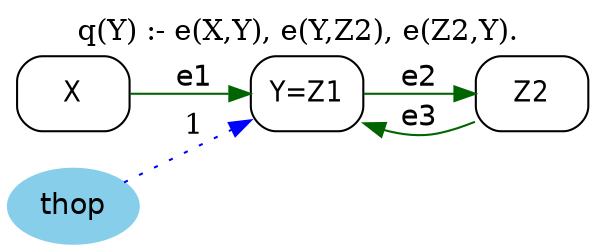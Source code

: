strict digraph G {
	graph [bb="0,0,269.19,113",
		label="q(Y) :- e(X,Y), e(Y,Z2), e(Z2,Y).",
		labelloc=t,
		lheight=0.21,
		lp="134.6,101.5",
		lwidth=2.62,
		rankdir=LR
	];
	node [label="\N"];
	X	 [fontname="Helvetica-Narrow",
		height=0.5,
		pos="28.597,72",
		shape=box,
		style=rounded,
		width=0.75];
	Y	 [fontname="Helvetica-Narrow",
		height=0.5,
		label="Y=Z1",
		pos="136.19,72",
		shape=box,
		style=rounded,
		width=0.75];
	X -> Y	 [color=darkgreen,
		fontname=helvetica,
		label=e1,
		lp="83.195,79.5",
		pos="e,109.05,72 55.749,72 68.747,72 84.521,72 98.646,72"];
	Z2	 [fontname="Helvetica-Narrow",
		height=0.5,
		pos="242.19,72",
		shape=box,
		style=rounded,
		width=0.75];
	Y -> Z2	 [color=darkgreen,
		fontname=helvetica,
		label=e2,
		lp="189.19,79.5",
		pos="e,214.85,72 163.22,72 175.83,72 191.05,72 204.74,72"];
	Z2 -> Y	 [color=darkgreen,
		fontname=helvetica,
		label=e3,
		lp="189.19,60.5",
		pos="e,163.24,58.541 215.18,57.438 204.69,53.417 192.5,50.711 181.19,53 178.39,53.568 175.54,54.316 172.71,55.188"];
	thop	 [color=skyblue,
		fillcolor=skyblue,
		fontname=helvetica,
		height=0.5,
		pos="28.597,18",
		shape=oval,
		style="filled,rounded",
		width=0.79437];
	thop -> Y	 [color=blue,
		constraint=false,
		label=1,
		lp="83.195,55.5",
		pos="e,109.1,58.4 51.153,29.32 65.268,36.404 83.773,45.691 99.916,53.793",
		style=dotted];
}
